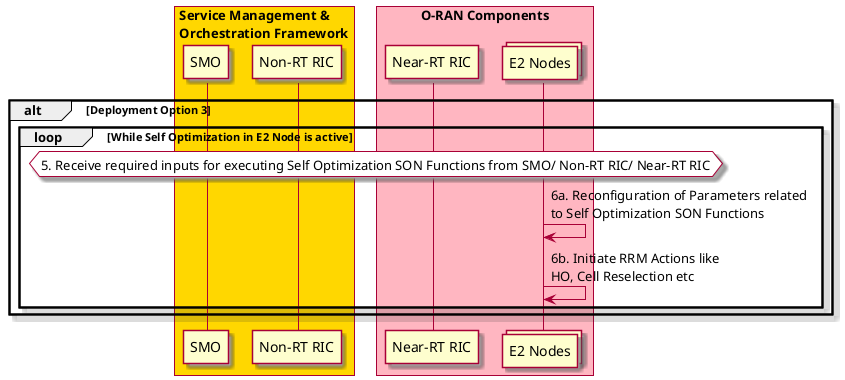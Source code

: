 @startuml
skinparam ParticipantPadding 5
skinparam BoxPadding 10
skinparam defaultFontSize 12
Autonumber
@startuml
skin rose
skinparam ParticipantPadding 5
skinparam BoxPadding 10
skinparam lifelineStrategy solid
box "Service Management & \nOrchestration Framework" #gold
participant "SMO" as smo
Participant "Non-RT RIC" as nonrt
end box
box "O-RAN Components" #lightpink
participant “Near-RT RIC” as ric
collections “E2 Nodes” as e2node
endbox
alt Deployment Option 3
'group Self Optimization SON Functions in E2 Node Loop
loop While Self Optimization in E2 Node is active
hnote over smo, e2node #white: 5. Receive required inputs for executing Self Optimization SON Functions from SMO/ Non-RT RIC/ Near-RT RIC
e2node->e2node: 6a. Reconfiguration of Parameters related \nto Self Optimization SON Functions
e2node->e2node: 6b. Initiate RRM Actions like \nHO, Cell Reselection etc
end
end
@enduml
